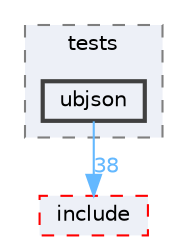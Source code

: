 digraph "external/reflect-cpp/tests/ubjson"
{
 // LATEX_PDF_SIZE
  bgcolor="transparent";
  edge [fontname=Helvetica,fontsize=10,labelfontname=Helvetica,labelfontsize=10];
  node [fontname=Helvetica,fontsize=10,shape=box,height=0.2,width=0.4];
  compound=true
  subgraph clusterdir_96ed9f99bdafb7b1db11ea23481da3f6 {
    graph [ bgcolor="#edf0f7", pencolor="grey50", label="tests", fontname=Helvetica,fontsize=10 style="filled,dashed", URL="dir_96ed9f99bdafb7b1db11ea23481da3f6.html",tooltip=""]
  dir_cae53baa42e779dc11bf5abad9fdf5c8 [label="ubjson", fillcolor="#edf0f7", color="grey25", style="filled,bold", URL="dir_cae53baa42e779dc11bf5abad9fdf5c8.html",tooltip=""];
  }
  dir_52db5b9842da2a9d3126408803d2a092 [label="include", fillcolor="#edf0f7", color="red", style="filled,dashed", URL="dir_52db5b9842da2a9d3126408803d2a092.html",tooltip=""];
  dir_cae53baa42e779dc11bf5abad9fdf5c8->dir_52db5b9842da2a9d3126408803d2a092 [headlabel="38", labeldistance=1.5 headhref="dir_000881_000385.html" href="dir_000881_000385.html" color="steelblue1" fontcolor="steelblue1"];
}
